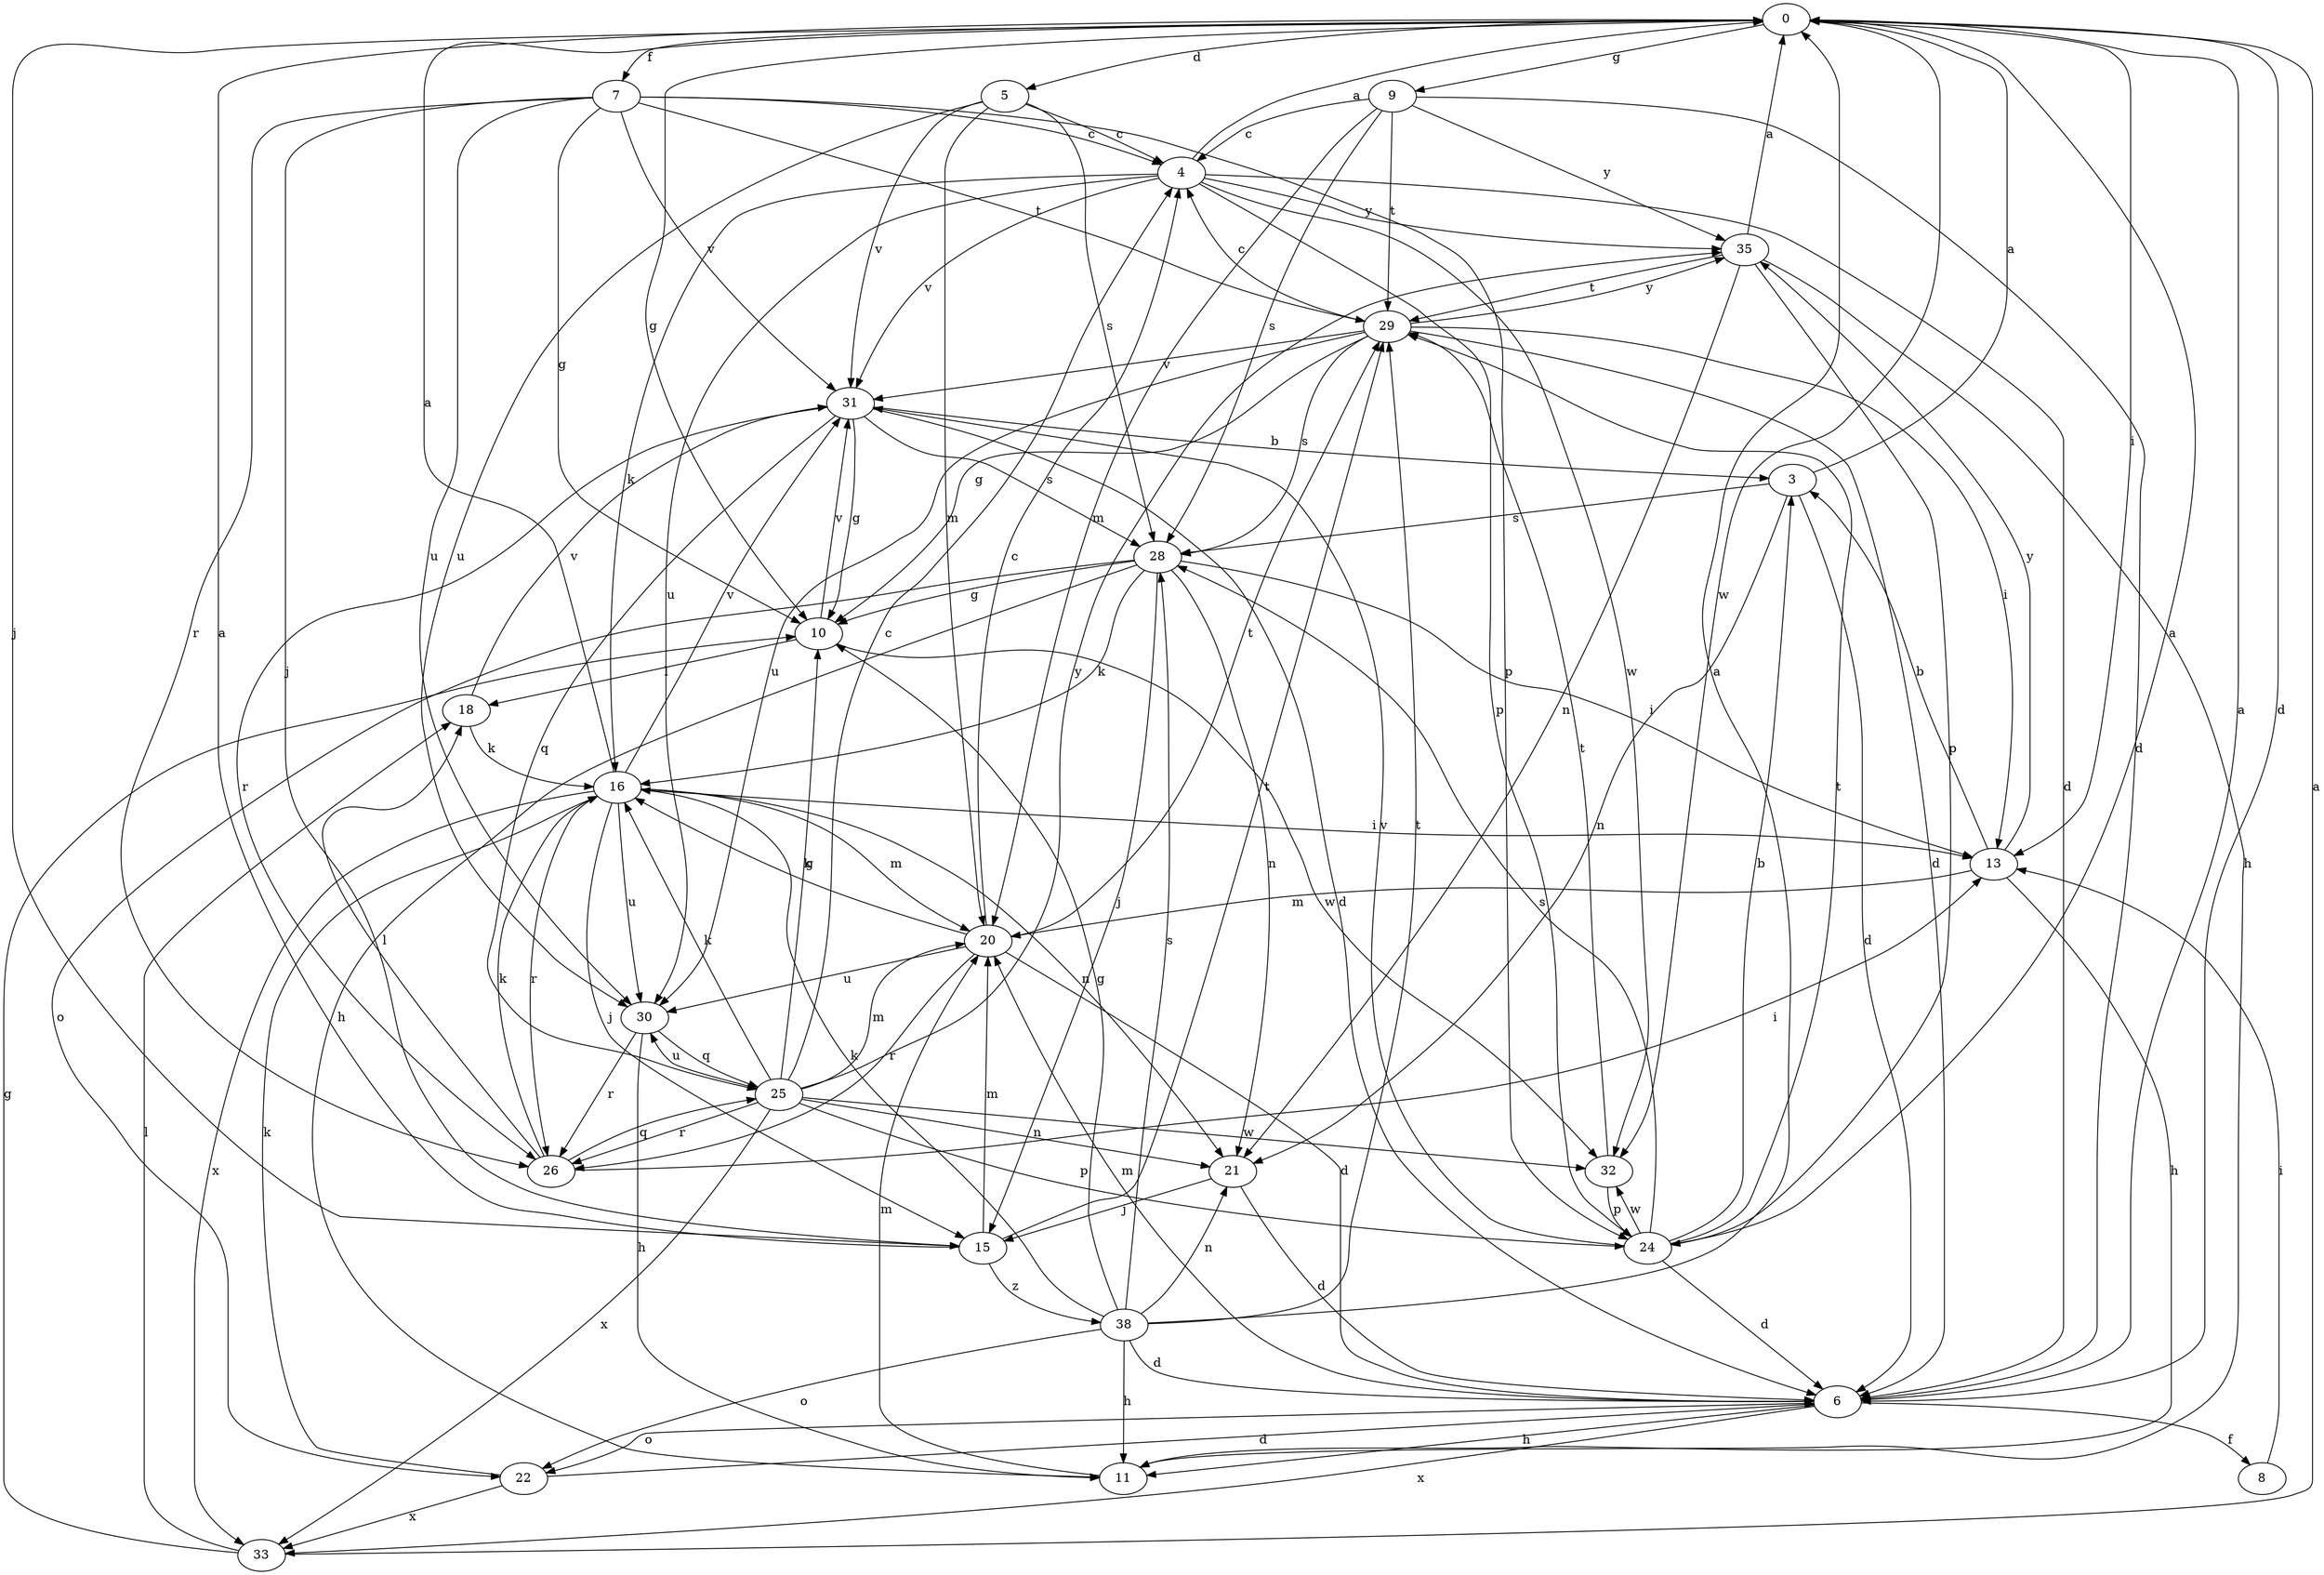 strict digraph  {
0;
3;
4;
5;
6;
7;
8;
9;
10;
11;
13;
15;
16;
18;
20;
21;
22;
24;
25;
26;
28;
29;
30;
31;
32;
33;
35;
38;
0 -> 5  [label=d];
0 -> 6  [label=d];
0 -> 7  [label=f];
0 -> 9  [label=g];
0 -> 10  [label=g];
0 -> 13  [label=i];
0 -> 15  [label=j];
0 -> 32  [label=w];
3 -> 0  [label=a];
3 -> 6  [label=d];
3 -> 21  [label=n];
3 -> 28  [label=s];
4 -> 0  [label=a];
4 -> 6  [label=d];
4 -> 16  [label=k];
4 -> 24  [label=p];
4 -> 30  [label=u];
4 -> 31  [label=v];
4 -> 32  [label=w];
4 -> 35  [label=y];
5 -> 4  [label=c];
5 -> 20  [label=m];
5 -> 28  [label=s];
5 -> 30  [label=u];
5 -> 31  [label=v];
6 -> 0  [label=a];
6 -> 8  [label=f];
6 -> 11  [label=h];
6 -> 20  [label=m];
6 -> 22  [label=o];
6 -> 33  [label=x];
7 -> 4  [label=c];
7 -> 10  [label=g];
7 -> 15  [label=j];
7 -> 24  [label=p];
7 -> 26  [label=r];
7 -> 29  [label=t];
7 -> 30  [label=u];
7 -> 31  [label=v];
8 -> 13  [label=i];
9 -> 4  [label=c];
9 -> 6  [label=d];
9 -> 20  [label=m];
9 -> 28  [label=s];
9 -> 29  [label=t];
9 -> 35  [label=y];
10 -> 18  [label=l];
10 -> 31  [label=v];
10 -> 32  [label=w];
11 -> 20  [label=m];
13 -> 3  [label=b];
13 -> 11  [label=h];
13 -> 20  [label=m];
13 -> 35  [label=y];
15 -> 0  [label=a];
15 -> 20  [label=m];
15 -> 29  [label=t];
15 -> 38  [label=z];
16 -> 0  [label=a];
16 -> 13  [label=i];
16 -> 15  [label=j];
16 -> 20  [label=m];
16 -> 21  [label=n];
16 -> 26  [label=r];
16 -> 30  [label=u];
16 -> 31  [label=v];
16 -> 33  [label=x];
18 -> 16  [label=k];
18 -> 31  [label=v];
20 -> 4  [label=c];
20 -> 6  [label=d];
20 -> 16  [label=k];
20 -> 26  [label=r];
20 -> 29  [label=t];
20 -> 30  [label=u];
21 -> 6  [label=d];
21 -> 15  [label=j];
22 -> 6  [label=d];
22 -> 16  [label=k];
22 -> 33  [label=x];
24 -> 0  [label=a];
24 -> 3  [label=b];
24 -> 6  [label=d];
24 -> 28  [label=s];
24 -> 29  [label=t];
24 -> 31  [label=v];
24 -> 32  [label=w];
25 -> 4  [label=c];
25 -> 10  [label=g];
25 -> 16  [label=k];
25 -> 20  [label=m];
25 -> 21  [label=n];
25 -> 24  [label=p];
25 -> 26  [label=r];
25 -> 30  [label=u];
25 -> 32  [label=w];
25 -> 33  [label=x];
25 -> 35  [label=y];
26 -> 13  [label=i];
26 -> 16  [label=k];
26 -> 18  [label=l];
26 -> 25  [label=q];
28 -> 10  [label=g];
28 -> 11  [label=h];
28 -> 13  [label=i];
28 -> 15  [label=j];
28 -> 16  [label=k];
28 -> 21  [label=n];
28 -> 22  [label=o];
29 -> 4  [label=c];
29 -> 6  [label=d];
29 -> 10  [label=g];
29 -> 13  [label=i];
29 -> 28  [label=s];
29 -> 30  [label=u];
29 -> 31  [label=v];
29 -> 35  [label=y];
30 -> 11  [label=h];
30 -> 25  [label=q];
30 -> 26  [label=r];
31 -> 3  [label=b];
31 -> 6  [label=d];
31 -> 10  [label=g];
31 -> 25  [label=q];
31 -> 26  [label=r];
31 -> 28  [label=s];
32 -> 24  [label=p];
32 -> 29  [label=t];
33 -> 0  [label=a];
33 -> 10  [label=g];
33 -> 18  [label=l];
35 -> 0  [label=a];
35 -> 11  [label=h];
35 -> 21  [label=n];
35 -> 24  [label=p];
35 -> 29  [label=t];
38 -> 0  [label=a];
38 -> 6  [label=d];
38 -> 10  [label=g];
38 -> 11  [label=h];
38 -> 16  [label=k];
38 -> 21  [label=n];
38 -> 22  [label=o];
38 -> 28  [label=s];
38 -> 29  [label=t];
}
